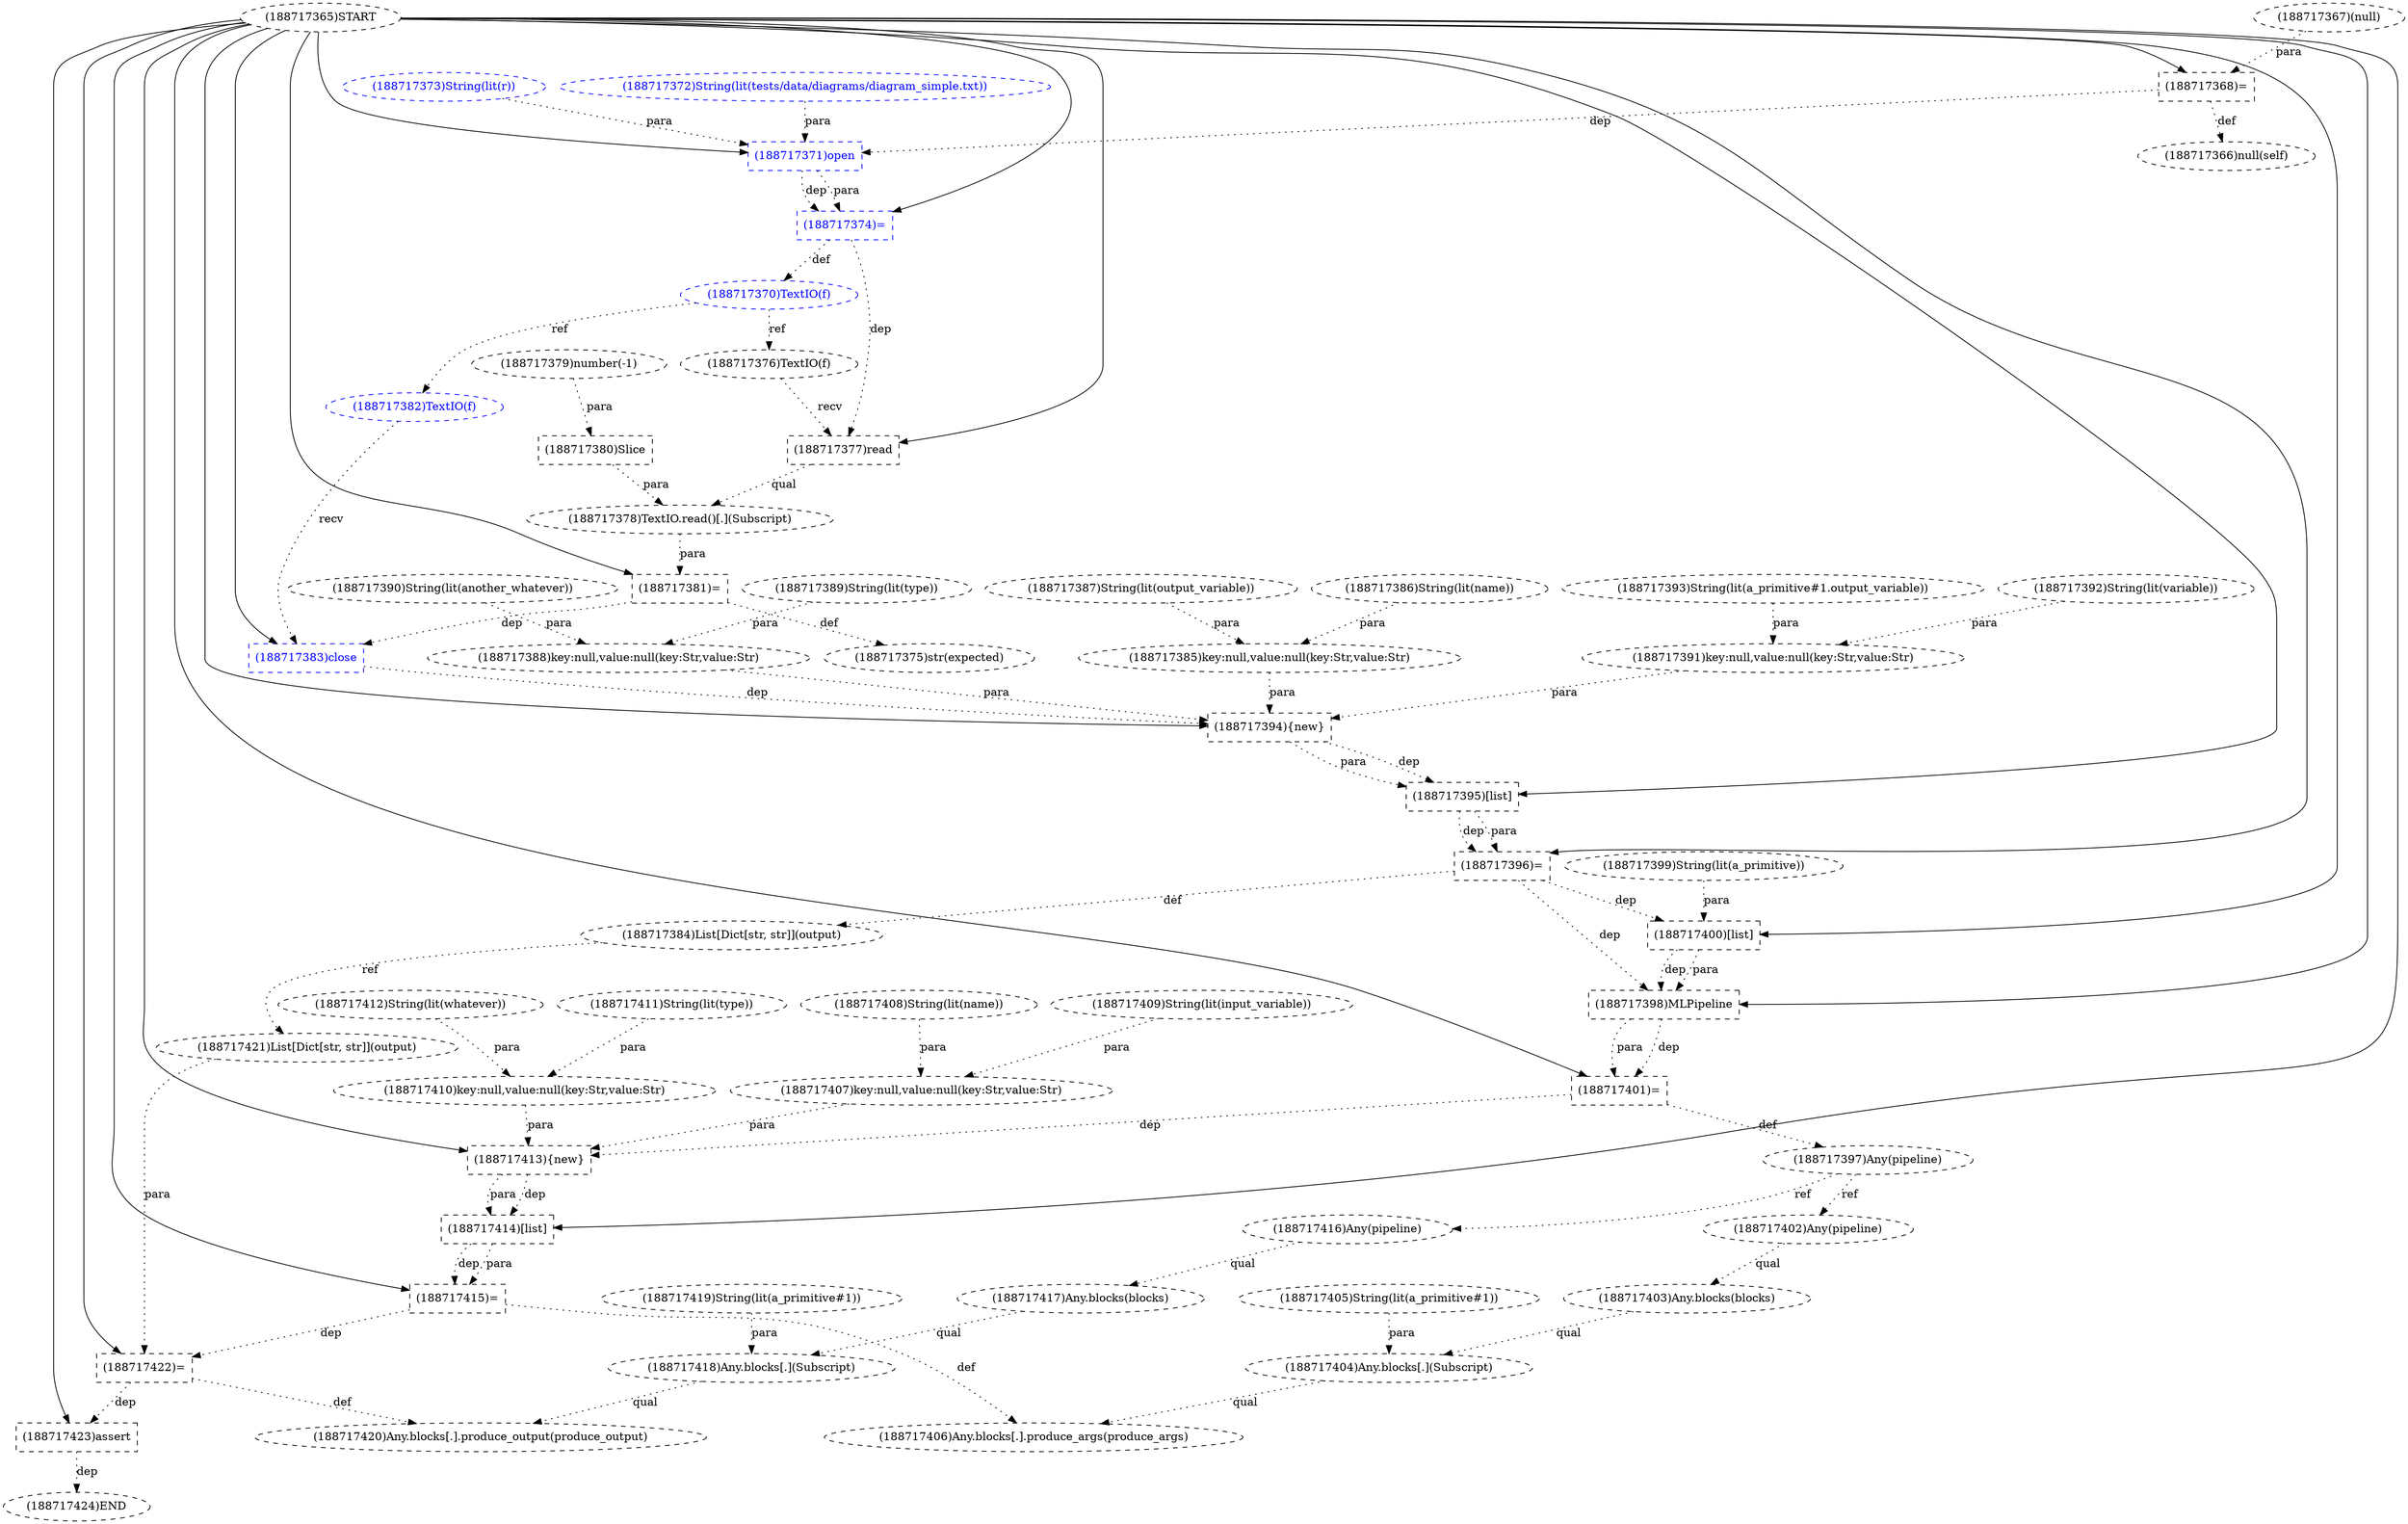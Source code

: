 digraph G {
1 [label="(188717368)=" shape=box style=dashed]
2 [label="(188717388)key:null,value:null(key:Str,value:Str)" shape=ellipse style=dashed]
3 [label="(188717403)Any.blocks(blocks)" shape=ellipse style=dashed]
4 [label="(188717379)number(-1)" shape=ellipse style=dashed]
5 [label="(188717377)read" shape=box style=dashed]
6 [label="(188717393)String(lit(a_primitive#1.output_variable))" shape=ellipse style=dashed]
7 [label="(188717396)=" shape=box style=dashed]
8 [label="(188717423)assert" shape=box style=dashed]
9 [label="(188717394){new}" shape=box style=dashed]
10 [label="(188717414)[list]" shape=box style=dashed]
11 [label="(188717370)TextIO(f)" shape=ellipse style=dashed color=blue fontcolor=blue]
12 [label="(188717411)String(lit(type))" shape=ellipse style=dashed]
13 [label="(188717385)key:null,value:null(key:Str,value:Str)" shape=ellipse style=dashed]
14 [label="(188717367)(null)" shape=ellipse style=dashed]
15 [label="(188717404)Any.blocks[.](Subscript)" shape=ellipse style=dashed]
16 [label="(188717408)String(lit(name))" shape=ellipse style=dashed]
17 [label="(188717378)TextIO.read()[.](Subscript)" shape=ellipse style=dashed]
18 [label="(188717397)Any(pipeline)" shape=ellipse style=dashed]
19 [label="(188717424)END" style=dashed]
20 [label="(188717420)Any.blocks[.].produce_output(produce_output)" shape=ellipse style=dashed]
21 [label="(188717381)=" shape=box style=dashed]
22 [label="(188717410)key:null,value:null(key:Str,value:Str)" shape=ellipse style=dashed]
23 [label="(188717373)String(lit(r))" shape=ellipse style=dashed color=blue fontcolor=blue]
24 [label="(188717399)String(lit(a_primitive))" shape=ellipse style=dashed]
25 [label="(188717386)String(lit(name))" shape=ellipse style=dashed]
26 [label="(188717418)Any.blocks[.](Subscript)" shape=ellipse style=dashed]
27 [label="(188717387)String(lit(output_variable))" shape=ellipse style=dashed]
28 [label="(188717402)Any(pipeline)" shape=ellipse style=dashed]
29 [label="(188717389)String(lit(type))" shape=ellipse style=dashed]
30 [label="(188717376)TextIO(f)" shape=ellipse style=dashed]
31 [label="(188717413){new}" shape=box style=dashed]
32 [label="(188717390)String(lit(another_whatever))" shape=ellipse style=dashed]
33 [label="(188717391)key:null,value:null(key:Str,value:Str)" shape=ellipse style=dashed]
34 [label="(188717421)List[Dict[str, str]](output)" shape=ellipse style=dashed]
35 [label="(188717417)Any.blocks(blocks)" shape=ellipse style=dashed]
36 [label="(188717401)=" shape=box style=dashed]
37 [label="(188717419)String(lit(a_primitive#1))" shape=ellipse style=dashed]
38 [label="(188717371)open" shape=box style=dashed color=blue fontcolor=blue]
39 [label="(188717375)str(expected)" shape=ellipse style=dashed]
40 [label="(188717407)key:null,value:null(key:Str,value:Str)" shape=ellipse style=dashed]
41 [label="(188717416)Any(pipeline)" shape=ellipse style=dashed]
42 [label="(188717366)null(self)" shape=ellipse style=dashed]
43 [label="(188717422)=" shape=box style=dashed]
44 [label="(188717409)String(lit(input_variable))" shape=ellipse style=dashed]
45 [label="(188717372)String(lit(tests/data/diagrams/diagram_simple.txt))" shape=ellipse style=dashed color=blue fontcolor=blue]
46 [label="(188717382)TextIO(f)" shape=ellipse style=dashed color=blue fontcolor=blue]
47 [label="(188717383)close" shape=box style=dashed color=blue fontcolor=blue]
48 [label="(188717400)[list]" shape=box style=dashed]
49 [label="(188717365)START" style=dashed]
50 [label="(188717406)Any.blocks[.].produce_args(produce_args)" shape=ellipse style=dashed]
51 [label="(188717384)List[Dict[str, str]](output)" shape=ellipse style=dashed]
52 [label="(188717415)=" shape=box style=dashed]
53 [label="(188717392)String(lit(variable))" shape=ellipse style=dashed]
54 [label="(188717405)String(lit(a_primitive#1))" shape=ellipse style=dashed]
55 [label="(188717398)MLPipeline" shape=box style=dashed]
56 [label="(188717412)String(lit(whatever))" shape=ellipse style=dashed]
57 [label="(188717380)Slice" shape=box style=dashed]
58 [label="(188717395)[list]" shape=box style=dashed]
59 [label="(188717374)=" shape=box style=dashed color=blue fontcolor=blue]
49 -> 1 [label="" style=solid];
14 -> 1 [label="para" style=dotted];
29 -> 2 [label="para" style=dotted];
32 -> 2 [label="para" style=dotted];
28 -> 3 [label="qual" style=dotted];
49 -> 5 [label="" style=solid];
30 -> 5 [label="recv" style=dotted];
59 -> 5 [label="dep" style=dotted];
49 -> 7 [label="" style=solid];
58 -> 7 [label="dep" style=dotted];
58 -> 7 [label="para" style=dotted];
49 -> 8 [label="" style=solid];
43 -> 8 [label="dep" style=dotted];
49 -> 9 [label="" style=solid];
13 -> 9 [label="para" style=dotted];
2 -> 9 [label="para" style=dotted];
33 -> 9 [label="para" style=dotted];
47 -> 9 [label="dep" style=dotted];
49 -> 10 [label="" style=solid];
31 -> 10 [label="dep" style=dotted];
31 -> 10 [label="para" style=dotted];
59 -> 11 [label="def" style=dotted];
25 -> 13 [label="para" style=dotted];
27 -> 13 [label="para" style=dotted];
3 -> 15 [label="qual" style=dotted];
54 -> 15 [label="para" style=dotted];
5 -> 17 [label="qual" style=dotted];
57 -> 17 [label="para" style=dotted];
36 -> 18 [label="def" style=dotted];
8 -> 19 [label="dep" style=dotted];
26 -> 20 [label="qual" style=dotted];
43 -> 20 [label="def" style=dotted];
49 -> 21 [label="" style=solid];
17 -> 21 [label="para" style=dotted];
12 -> 22 [label="para" style=dotted];
56 -> 22 [label="para" style=dotted];
35 -> 26 [label="qual" style=dotted];
37 -> 26 [label="para" style=dotted];
18 -> 28 [label="ref" style=dotted];
11 -> 30 [label="ref" style=dotted];
49 -> 31 [label="" style=solid];
40 -> 31 [label="para" style=dotted];
22 -> 31 [label="para" style=dotted];
36 -> 31 [label="dep" style=dotted];
53 -> 33 [label="para" style=dotted];
6 -> 33 [label="para" style=dotted];
51 -> 34 [label="ref" style=dotted];
41 -> 35 [label="qual" style=dotted];
49 -> 36 [label="" style=solid];
55 -> 36 [label="dep" style=dotted];
55 -> 36 [label="para" style=dotted];
49 -> 38 [label="" style=solid];
45 -> 38 [label="para" style=dotted];
23 -> 38 [label="para" style=dotted];
1 -> 38 [label="dep" style=dotted];
21 -> 39 [label="def" style=dotted];
16 -> 40 [label="para" style=dotted];
44 -> 40 [label="para" style=dotted];
18 -> 41 [label="ref" style=dotted];
1 -> 42 [label="def" style=dotted];
49 -> 43 [label="" style=solid];
34 -> 43 [label="para" style=dotted];
52 -> 43 [label="dep" style=dotted];
11 -> 46 [label="ref" style=dotted];
49 -> 47 [label="" style=solid];
46 -> 47 [label="recv" style=dotted];
21 -> 47 [label="dep" style=dotted];
49 -> 48 [label="" style=solid];
24 -> 48 [label="para" style=dotted];
7 -> 48 [label="dep" style=dotted];
15 -> 50 [label="qual" style=dotted];
52 -> 50 [label="def" style=dotted];
7 -> 51 [label="def" style=dotted];
49 -> 52 [label="" style=solid];
10 -> 52 [label="dep" style=dotted];
10 -> 52 [label="para" style=dotted];
49 -> 55 [label="" style=solid];
48 -> 55 [label="dep" style=dotted];
48 -> 55 [label="para" style=dotted];
7 -> 55 [label="dep" style=dotted];
4 -> 57 [label="para" style=dotted];
49 -> 58 [label="" style=solid];
9 -> 58 [label="dep" style=dotted];
9 -> 58 [label="para" style=dotted];
49 -> 59 [label="" style=solid];
38 -> 59 [label="dep" style=dotted];
38 -> 59 [label="para" style=dotted];
}